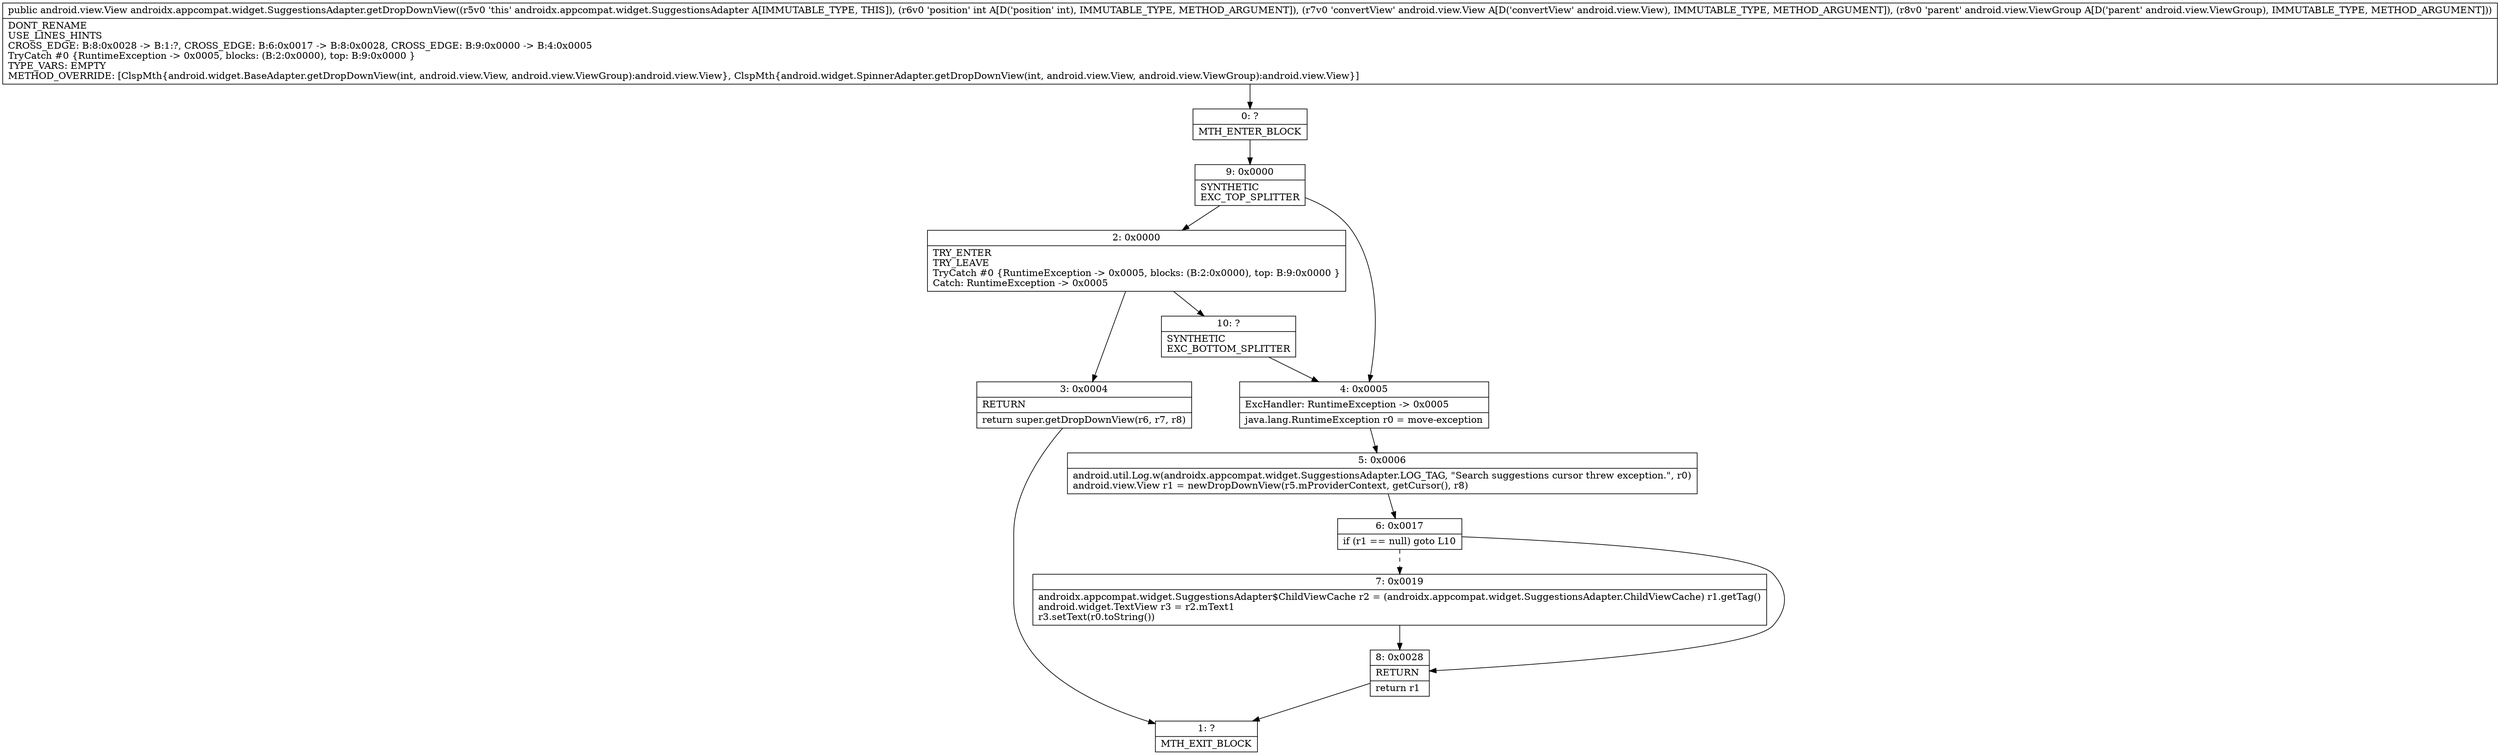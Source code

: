 digraph "CFG forandroidx.appcompat.widget.SuggestionsAdapter.getDropDownView(ILandroid\/view\/View;Landroid\/view\/ViewGroup;)Landroid\/view\/View;" {
Node_0 [shape=record,label="{0\:\ ?|MTH_ENTER_BLOCK\l}"];
Node_9 [shape=record,label="{9\:\ 0x0000|SYNTHETIC\lEXC_TOP_SPLITTER\l}"];
Node_2 [shape=record,label="{2\:\ 0x0000|TRY_ENTER\lTRY_LEAVE\lTryCatch #0 \{RuntimeException \-\> 0x0005, blocks: (B:2:0x0000), top: B:9:0x0000 \}\lCatch: RuntimeException \-\> 0x0005\l}"];
Node_3 [shape=record,label="{3\:\ 0x0004|RETURN\l|return super.getDropDownView(r6, r7, r8)\l}"];
Node_1 [shape=record,label="{1\:\ ?|MTH_EXIT_BLOCK\l}"];
Node_10 [shape=record,label="{10\:\ ?|SYNTHETIC\lEXC_BOTTOM_SPLITTER\l}"];
Node_4 [shape=record,label="{4\:\ 0x0005|ExcHandler: RuntimeException \-\> 0x0005\l|java.lang.RuntimeException r0 = move\-exception\l}"];
Node_5 [shape=record,label="{5\:\ 0x0006|android.util.Log.w(androidx.appcompat.widget.SuggestionsAdapter.LOG_TAG, \"Search suggestions cursor threw exception.\", r0)\landroid.view.View r1 = newDropDownView(r5.mProviderContext, getCursor(), r8)\l}"];
Node_6 [shape=record,label="{6\:\ 0x0017|if (r1 == null) goto L10\l}"];
Node_7 [shape=record,label="{7\:\ 0x0019|androidx.appcompat.widget.SuggestionsAdapter$ChildViewCache r2 = (androidx.appcompat.widget.SuggestionsAdapter.ChildViewCache) r1.getTag()\landroid.widget.TextView r3 = r2.mText1\lr3.setText(r0.toString())\l}"];
Node_8 [shape=record,label="{8\:\ 0x0028|RETURN\l|return r1\l}"];
MethodNode[shape=record,label="{public android.view.View androidx.appcompat.widget.SuggestionsAdapter.getDropDownView((r5v0 'this' androidx.appcompat.widget.SuggestionsAdapter A[IMMUTABLE_TYPE, THIS]), (r6v0 'position' int A[D('position' int), IMMUTABLE_TYPE, METHOD_ARGUMENT]), (r7v0 'convertView' android.view.View A[D('convertView' android.view.View), IMMUTABLE_TYPE, METHOD_ARGUMENT]), (r8v0 'parent' android.view.ViewGroup A[D('parent' android.view.ViewGroup), IMMUTABLE_TYPE, METHOD_ARGUMENT]))  | DONT_RENAME\lUSE_LINES_HINTS\lCROSS_EDGE: B:8:0x0028 \-\> B:1:?, CROSS_EDGE: B:6:0x0017 \-\> B:8:0x0028, CROSS_EDGE: B:9:0x0000 \-\> B:4:0x0005\lTryCatch #0 \{RuntimeException \-\> 0x0005, blocks: (B:2:0x0000), top: B:9:0x0000 \}\lTYPE_VARS: EMPTY\lMETHOD_OVERRIDE: [ClspMth\{android.widget.BaseAdapter.getDropDownView(int, android.view.View, android.view.ViewGroup):android.view.View\}, ClspMth\{android.widget.SpinnerAdapter.getDropDownView(int, android.view.View, android.view.ViewGroup):android.view.View\}]\l}"];
MethodNode -> Node_0;Node_0 -> Node_9;
Node_9 -> Node_2;
Node_9 -> Node_4;
Node_2 -> Node_3;
Node_2 -> Node_10;
Node_3 -> Node_1;
Node_10 -> Node_4;
Node_4 -> Node_5;
Node_5 -> Node_6;
Node_6 -> Node_7[style=dashed];
Node_6 -> Node_8;
Node_7 -> Node_8;
Node_8 -> Node_1;
}


